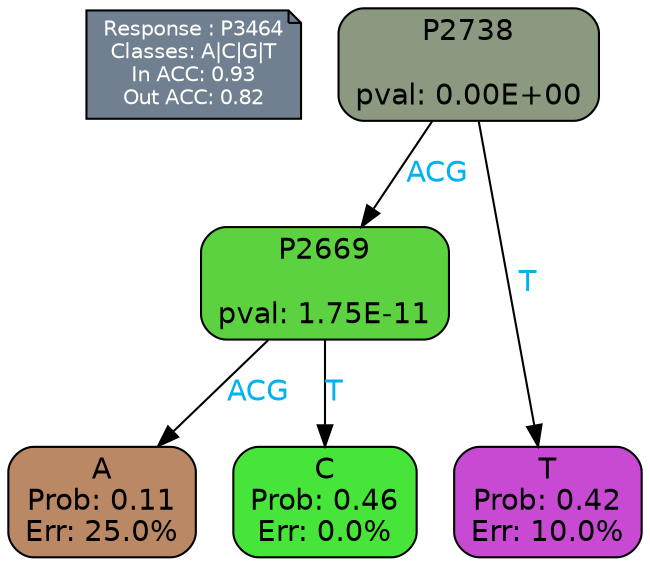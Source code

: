digraph Tree {
node [shape=box, style="filled, rounded", color="black", fontname=helvetica] ;
graph [ranksep=equally, splines=polylines, bgcolor=transparent, dpi=600] ;
edge [fontname=helvetica] ;
LEGEND [label="Response : P3464
Classes: A|C|G|T
In ACC: 0.93
Out ACC: 0.82
",shape=note,align=left,style=filled,fillcolor="slategray",fontcolor="white",fontsize=10];1 [label="P2738

pval: 0.00E+00", fillcolor="#8a997f"] ;
2 [label="P2669

pval: 1.75E-11", fillcolor="#5dd241"] ;
3 [label="A
Prob: 0.11
Err: 25.0%", fillcolor="#ba8864"] ;
4 [label="C
Prob: 0.46
Err: 0.0%", fillcolor="#47e539"] ;
5 [label="T
Prob: 0.42
Err: 10.0%", fillcolor="#c84ad3"] ;
1 -> 2 [label="ACG",fontcolor=deepskyblue2] ;
1 -> 5 [label="T",fontcolor=deepskyblue2] ;
2 -> 3 [label="ACG",fontcolor=deepskyblue2] ;
2 -> 4 [label="T",fontcolor=deepskyblue2] ;
{rank = same; 3;4;5;}{rank = same; LEGEND;1;}}